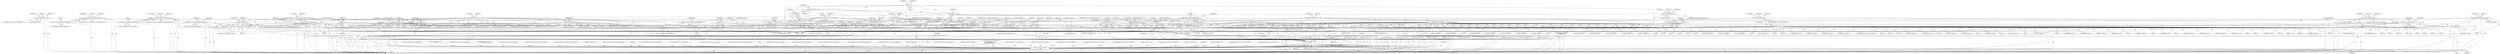 digraph "0_tcpdump_d10a0f980fe8f9407ab1ffbd612641433ebe175e@array" {
"1001073" [label="(Call,ND_TCHECK2(tptr[0], tlen))"];
"1000850" [label="(Call,ND_TCHECK2(tptr[0], sizeof(struct in6_addr)))"];
"1000756" [label="(Call,ND_TCHECK2(tptr[0], sizeof(struct in_addr)))"];
"1000826" [label="(Call,tptr += (sizeof(struct in_addr)+BGP_VPN_RD_LEN))"];
"1000798" [label="(Call,ND_TCHECK2(tptr[0], sizeof(struct in_addr)+BGP_VPN_RD_LEN))"];
"1000812" [label="(Call,bgp_vpn_rd_print(ndo, tptr))"];
"1000704" [label="(Call,tptr++)"];
"1000689" [label="(Call,tptr +=3)"];
"1000692" [label="(Call,ND_TCHECK(tptr[0]))"];
"1000944" [label="(Call,ND_TCHECK2(tptr[0], sizeof(struct in_addr)))"];
"1000142" [label="(Call,tptr = pptr)"];
"1000128" [label="(MethodParameterIn,const u_char *pptr)"];
"1000962" [label="(Call,tptr += (sizeof(struct in_addr)))"];
"1000955" [label="(Call,ipaddr_string(ndo, tptr))"];
"1001004" [label="(Call,ND_TCHECK2(tptr[0], tlen))"];
"1000989" [label="(Call,tlen < BGP_VPN_RD_LEN+1)"];
"1000774" [label="(Call,tptr += sizeof(struct in_addr))"];
"1000767" [label="(Call,ipaddr_string(ndo, tptr))"];
"1000868" [label="(Call,tptr += sizeof(struct in6_addr))"];
"1000861" [label="(Call,ip6addr_string(ndo, tptr))"];
"1001065" [label="(Call,tptr += tlen)"];
"1001023" [label="(Call,tlen-BGP_VPN_RD_LEN)"];
"1001015" [label="(Call,bgp_vpn_rd_print(ndo, tptr))"];
"1000892" [label="(Call,ND_TCHECK2(tptr[0], sizeof(struct in6_addr)+BGP_VPN_RD_LEN))"];
"1000981" [label="(Call,tptr += tlen)"];
"1000977" [label="(Call,isonsap_string(ndo, tptr, tlen))"];
"1000967" [label="(Call,ND_TCHECK2(tptr[0], tlen))"];
"1000920" [label="(Call,tptr += (sizeof(struct in6_addr)+BGP_VPN_RD_LEN))"];
"1000906" [label="(Call,bgp_vpn_rd_print(ndo, tptr))"];
"1000718" [label="(Call,tlen > 0)"];
"1000864" [label="(Call,tlen -= sizeof(struct in6_addr))"];
"1000834" [label="(Call,tlen < (int)sizeof(struct in6_addr))"];
"1000939" [label="(Call,tlen = 0)"];
"1000845" [label="(Call,tlen = 0)"];
"1000793" [label="(Call,tlen = 0)"];
"1000701" [label="(Call,tlen = nhlen)"];
"1000696" [label="(Call,nhlen = tptr[0])"];
"1001068" [label="(Call,tlen = 0)"];
"1000751" [label="(Call,tlen = 0)"];
"1000887" [label="(Call,tlen = 0)"];
"1000984" [label="(Call,tlen = 0)"];
"1000820" [label="(Call,tlen -= (sizeof(struct in_addr)+BGP_VPN_RD_LEN))"];
"1000780" [label="(Call,tlen < (int)(sizeof(struct in_addr)+BGP_VPN_RD_LEN))"];
"1000782" [label="(Call,(int)(sizeof(struct in_addr)+BGP_VPN_RD_LEN))"];
"1000914" [label="(Call,tlen -= (sizeof(struct in6_addr)+BGP_VPN_RD_LEN))"];
"1000874" [label="(Call,tlen < (int)(sizeof(struct in6_addr)+BGP_VPN_RD_LEN))"];
"1000876" [label="(Call,(int)(sizeof(struct in6_addr)+BGP_VPN_RD_LEN))"];
"1000958" [label="(Call,tlen -= (sizeof(struct in_addr)))"];
"1000928" [label="(Call,tlen < (int)sizeof(struct in_addr))"];
"1000770" [label="(Call,tlen -= sizeof(struct in_addr))"];
"1000740" [label="(Call,tlen < (int)sizeof(struct in_addr))"];
"1000999" [label="(Call,tlen = 0)"];
"1000145" [label="(Call,tlen=len)"];
"1000129" [label="(MethodParameterIn,u_int len)"];
"1001092" [label="(Call,print_unknown_data(ndo, tptr, \"\n\t    \", tlen))"];
"1001097" [label="(Call,tptr += tlen)"];
"1002909" [label="(Call,print_unknown_data(ndo, pptr, \"\n\t    \", len))"];
"1001029" [label="(Call,tptr+BGP_VPN_RD_LEN)"];
"1002848" [label="(Call,EXTRACT_32BITS(tptr))"];
"1000845" [label="(Call,tlen = 0)"];
"1000391" [label="(Call,len == 6)"];
"1001020" [label="(Call,tptr+BGP_VPN_RD_LEN)"];
"1000864" [label="(Call,tlen -= sizeof(struct in6_addr))"];
"1000834" [label="(Call,tlen < (int)sizeof(struct in6_addr))"];
"1000794" [label="(Identifier,tlen)"];
"1002331" [label="(Call,tptr+6)"];
"1000180" [label="(Call,len % 2)"];
"1002570" [label="(Call,ND_TCHECK2(tptr[0], 3))"];
"1001073" [label="(Call,ND_TCHECK2(tptr[0], tlen))"];
"1001048" [label="(Call,EXTRACT_24BITS(tptr+BGP_VPN_RD_LEN))"];
"1000800" [label="(Identifier,tptr)"];
"1001615" [label="(Call,print_unknown_data(ndo, tptr, \"\n\t    \", tlen))"];
"1002247" [label="(Call,tptr+6)"];
"1002582" [label="(Call,tptr+1)"];
"1000921" [label="(Identifier,tptr)"];
"1000852" [label="(Identifier,tptr)"];
"1000894" [label="(Identifier,tptr)"];
"1001169" [label="(Call,pptr + len)"];
"1000791" [label="(Identifier,ndo)"];
"1002368" [label="(Call,EXTRACT_16BITS(tptr+2))"];
"1000953" [label="(Block,)"];
"1000986" [label="(Literal,0)"];
"1000749" [label="(Identifier,ndo)"];
"1000846" [label="(Identifier,tlen)"];
"1000615" [label="(Call,ND_TCHECK2(tptr[0], 3))"];
"1001094" [label="(Identifier,tptr)"];
"1000206" [label="(Call,tptr < pptr + len)"];
"1000776" [label="(Call,sizeof(struct in_addr))"];
"1000751" [label="(Call,tlen = 0)"];
"1000968" [label="(Call,tptr[0])"];
"1000461" [label="(Call,EXTRACT_32BITS(tptr))"];
"1000587" [label="(Call,ND_TCHECK2(tptr[0], 4))"];
"1000962" [label="(Call,tptr += (sizeof(struct in_addr)))"];
"1000816" [label="(Identifier,ndo)"];
"1002369" [label="(Call,tptr+2)"];
"1002405" [label="(Call,tlen = len)"];
"1001069" [label="(Identifier,tlen)"];
"1000428" [label="(Call,ipaddr_string(ndo, tptr + 4))"];
"1001001" [label="(Literal,0)"];
"1000147" [label="(Identifier,len)"];
"1002874" [label="(Call,ND_TCHECK2(*pptr,len))"];
"1000200" [label="(Call,bgp_attr_get_as_size(ndo, atype, pptr, len))"];
"1002256" [label="(Call,EXTRACT_32BITS(tptr+2))"];
"1001011" [label="(Identifier,ndo)"];
"1002219" [label="(Call,ipaddr_string(ndo, tptr+2))"];
"1002897" [label="(Call,ndo->ndo_vflag > 1 && len)"];
"1000940" [label="(Identifier,tlen)"];
"1000682" [label="(Call,print_unknown_data(ndo, tptr, \"\n\t    \", tlen))"];
"1000972" [label="(Call,ND_PRINT((ndo, \"%s\", isonsap_string(ndo, tptr, tlen))))"];
"1001068" [label="(Call,tlen = 0)"];
"1002869" [label="(Call,len -= 12)"];
"1002195" [label="(Call,tptr+2)"];
"1000373" [label="(Call,len != 6)"];
"1000765" [label="(Block,)"];
"1000808" [label="(Identifier,ndo)"];
"1002151" [label="(Call,ND_TCHECK2(tptr[0], 2))"];
"1000767" [label="(Call,ipaddr_string(ndo, tptr))"];
"1000778" [label="(ControlStructure,break;)"];
"1000835" [label="(Identifier,tlen)"];
"1000888" [label="(Identifier,tlen)"];
"1002705" [label="(Call,len -= 2)"];
"1002911" [label="(Identifier,pptr)"];
"1000929" [label="(Identifier,tlen)"];
"1000847" [label="(Literal,0)"];
"1000916" [label="(Call,sizeof(struct in6_addr)+BGP_VPN_RD_LEN)"];
"1000408" [label="(Call,ipaddr_string(ndo, tptr + 2))"];
"1000779" [label="(ControlStructure,if (tlen < (int)(sizeof(struct in_addr)+BGP_VPN_RD_LEN)))"];
"1002221" [label="(Call,tptr+2)"];
"1000704" [label="(Call,tptr++)"];
"1001222" [label="(Call,decode_labeled_prefix4(ndo, tptr, len, buf, sizeof(buf)))"];
"1000922" [label="(Call,sizeof(struct in6_addr)+BGP_VPN_RD_LEN)"];
"1002505" [label="(Call,ND_TCHECK2(tptr[0], 8))"];
"1000955" [label="(Call,ipaddr_string(ndo, tptr))"];
"1000905" [label="(Block,)"];
"1000907" [label="(Identifier,ndo)"];
"1000885" [label="(Identifier,ndo)"];
"1002643" [label="(Call,tlen -= length)"];
"1002905" [label="(Call,ND_TCHECK2(*pptr,len))"];
"1000338" [label="(Call,len != 4)"];
"1000146" [label="(Identifier,tlen)"];
"1001098" [label="(Identifier,tptr)"];
"1002909" [label="(Call,print_unknown_data(ndo, pptr, \"\n\t    \", len))"];
"1001074" [label="(Call,tptr[0])"];
"1002890" [label="(Call,print_unknown_data(ndo, pptr, \"\n\t    \", len))"];
"1000826" [label="(Call,tptr += (sizeof(struct in_addr)+BGP_VPN_RD_LEN))"];
"1001028" [label="(Call,EXTRACT_32BITS(tptr+BGP_VPN_RD_LEN))"];
"1001096" [label="(Identifier,tlen)"];
"1001019" [label="(Identifier,ndo)"];
"1000978" [label="(Identifier,ndo)"];
"1001358" [label="(Call,decode_mdt_vpn_nlri(ndo, tptr, buf, sizeof(buf)))"];
"1000849" [label="(Block,)"];
"1002552" [label="(Call,print_unknown_data(ndo, tptr, \"\n\t      \", tlen))"];
"1000347" [label="(Call,ND_TCHECK2(tptr[0], 4))"];
"1000843" [label="(Identifier,ndo)"];
"1000999" [label="(Call,tlen = 0)"];
"1002119" [label="(Call,tptr = pptr + len)"];
"1000891" [label="(Block,)"];
"1000812" [label="(Call,bgp_vpn_rd_print(ndo, tptr))"];
"1000889" [label="(Literal,0)"];
"1000445" [label="(Call,ND_TCHECK2(tptr[0], 8))"];
"1002458" [label="(Call,ipaddr_string(ndo, tptr))"];
"1001182" [label="(Call,decode_prefix4(ndo, tptr, len, buf, sizeof(buf)))"];
"1002109" [label="(Call,print_unknown_data(ndo, tptr-3, \"\n\t    \", tlen))"];
"1001502" [label="(Call,decode_labeled_vpn_l2(ndo, tptr, buf, sizeof(buf)))"];
"1002358" [label="(Call,tptr+4)"];
"1002237" [label="(Call,as_printf(ndo, astostr, sizeof(astostr),\n\t\t\t    EXTRACT_32BITS(tptr+2)))"];
"1000753" [label="(Literal,0)"];
"1000822" [label="(Call,sizeof(struct in_addr)+BGP_VPN_RD_LEN)"];
"1001095" [label="(Literal,\"\n\t    \")"];
"1001101" [label="(Identifier,tlen)"];
"1002436" [label="(Call,tptr +=5)"];
"1000946" [label="(Identifier,tptr)"];
"1000362" [label="(Call,len != 0)"];
"1000896" [label="(Call,sizeof(struct in6_addr)+BGP_VPN_RD_LEN)"];
"1000573" [label="(Call,len % 4)"];
"1000694" [label="(Identifier,tptr)"];
"1000957" [label="(Identifier,tptr)"];
"1000739" [label="(ControlStructure,if (tlen < (int)sizeof(struct in_addr)))"];
"1000977" [label="(Call,isonsap_string(ndo, tptr, tlen))"];
"1001534" [label="(Call,decode_clnp_prefix(ndo, tptr, buf, sizeof(buf)))"];
"1002447" [label="(Call,ND_TCHECK2(tptr[0], 8))"];
"1000128" [label="(MethodParameterIn,const u_char *pptr)"];
"1000741" [label="(Identifier,tlen)"];
"1002904" [label="(Block,)"];
"1000815" [label="(Call,ipaddr_string(ndo, tptr+BGP_VPN_RD_LEN))"];
"1001097" [label="(Call,tptr += tlen)"];
"1000752" [label="(Identifier,tlen)"];
"1002536" [label="(Call,ipaddr_string(ndo, tptr))"];
"1002136" [label="(Call,len % 8)"];
"1001107" [label="(Identifier,ndo)"];
"1000948" [label="(Call,sizeof(struct in_addr))"];
"1000771" [label="(Identifier,tlen)"];
"1002243" [label="(Call,tptr+2)"];
"1000702" [label="(Identifier,tlen)"];
"1000436" [label="(Call,len != 8)"];
"1000906" [label="(Call,bgp_vpn_rd_print(ndo, tptr))"];
"1000153" [label="(Call,len != 1)"];
"1001038" [label="(Call,ipaddr_string(ndo, tptr+BGP_VPN_RD_LEN+4))"];
"1002820" [label="(Call,len % 12)"];
"1001470" [label="(Call,decode_labeled_vpn_prefix6(ndo, tptr, buf, sizeof(buf)))"];
"1002640" [label="(Call,tptr += length)"];
"1001065" [label="(Call,tptr += tlen)"];
"1000757" [label="(Call,tptr[0])"];
"1000583" [label="(Call,tlen>0)"];
"1002146" [label="(Call,tlen>0)"];
"1000144" [label="(Identifier,pptr)"];
"1002357" [label="(Call,EXTRACT_16BITS(tptr+4))"];
"1001062" [label="(Call,BGP_VPN_RD_LEN+3)"];
"1001994" [label="(Call,decode_labeled_vpn_clnp_prefix(ndo, tptr, buf, sizeof(buf)))"];
"1000760" [label="(Call,sizeof(struct in_addr))"];
"1001040" [label="(Call,tptr+BGP_VPN_RD_LEN+4)"];
"1000746" [label="(Block,)"];
"1002286" [label="(Call,tptr+2)"];
"1000493" [label="(Call,EXTRACT_32BITS(tptr))"];
"1001693" [label="(Call,pptr + len)"];
"1001018" [label="(Call,isonsap_string(ndo, tptr+BGP_VPN_RD_LEN,tlen-BGP_VPN_RD_LEN))"];
"1000964" [label="(Call,sizeof(struct in_addr))"];
"1001017" [label="(Identifier,tptr)"];
"1001008" [label="(Identifier,tlen)"];
"1000357" [label="(Call,EXTRACT_32BITS(tptr))"];
"1000719" [label="(Identifier,tlen)"];
"1000143" [label="(Identifier,tptr)"];
"1002225" [label="(Call,tptr+6)"];
"1000385" [label="(Call,ND_TCHECK2(tptr[0], len))"];
"1000967" [label="(Call,ND_TCHECK2(tptr[0], tlen))"];
"1000142" [label="(Call,tptr = pptr)"];
"1000856" [label="(Call,ND_PRINT((ndo, \"%s\", ip6addr_string(ndo, tptr))))"];
"1000463" [label="(Call,ipaddr_string(ndo, tptr + 4))"];
"1002648" [label="(Call,ND_TCHECK2(tptr[0], 4))"];
"1002158" [label="(Call,EXTRACT_16BITS(tptr))"];
"1000486" [label="(Call,ND_TCHECK2(tptr[0], 4))"];
"1000950" [label="(Call,ND_PRINT((ndo, \"%s\", ipaddr_string(ndo, tptr))))"];
"1000814" [label="(Identifier,tptr)"];
"1001025" [label="(Identifier,BGP_VPN_RD_LEN)"];
"1001066" [label="(Identifier,tptr)"];
"1001858" [label="(Call,decode_labeled_prefix6(ndo, tptr, len, buf, sizeof(buf)))"];
"1001086" [label="(ControlStructure,if (ndo->ndo_vflag <= 1))"];
"1002910" [label="(Identifier,ndo)"];
"1000966" [label="(ControlStructure,break;)"];
"1001898" [label="(Call,decode_labeled_vpn_prefix6(ndo, tptr, buf, sizeof(buf)))"];
"1001390" [label="(Call,decode_prefix6(ndo, tptr, len, buf, sizeof(buf)))"];
"1000129" [label="(MethodParameterIn,u_int len)"];
"1000190" [label="(Call,!len)"];
"1001092" [label="(Call,print_unknown_data(ndo, tptr, \"\n\t    \", tlen))"];
"1000548" [label="(Call,len != 4)"];
"1000406" [label="(Call,EXTRACT_16BITS(tptr))"];
"1000979" [label="(Identifier,tptr)"];
"1000866" [label="(Call,sizeof(struct in6_addr))"];
"1000689" [label="(Call,tptr +=3)"];
"1000720" [label="(Literal,0)"];
"1002668" [label="(Call,EXTRACT_32BITS(tptr))"];
"1002058" [label="(Call,decode_multicast_vpn(ndo, tptr, buf, sizeof(buf)))"];
"1002834" [label="(Call,len > 0)"];
"1002635" [label="(Call,print_unknown_data(ndo, tptr,\"\n\t      \", length))"];
"1000820" [label="(Call,tlen -= (sizeof(struct in_addr)+BGP_VPN_RD_LEN))"];
"1002300" [label="(Call,tptr+2)"];
"1000471" [label="(Call,len % 4)"];
"1000742" [label="(Call,(int)sizeof(struct in_addr))"];
"1000539" [label="(Call,tlen -=4)"];
"1000827" [label="(Identifier,tptr)"];
"1000145" [label="(Call,tlen=len)"];
"1000170" [label="(Call,tok2str(bgp_origin_values,\n\t\t\t\t\t\t\"Unknown Origin Typecode\",\n\t\t\t\t\t\ttptr[0]))"];
"1002408" [label="(Call,ND_TCHECK2(tptr[0], 5))"];
"1000557" [label="(Call,ND_TCHECK2(tptr[0], 4))"];
"1002468" [label="(Call,ND_TCHECK2(tptr[0], 8))"];
"1001042" [label="(Call,BGP_VPN_RD_LEN+4)"];
"1002384" [label="(Call,tlen -=8)"];
"1000784" [label="(Call,sizeof(struct in_addr)+BGP_VPN_RD_LEN)"];
"1002242" [label="(Call,EXTRACT_32BITS(tptr+2))"];
"1000738" [label="(Block,)"];
"1000707" [label="(Identifier,tlen)"];
"1002194" [label="(Call,EXTRACT_16BITS(tptr+2))"];
"1002663" [label="(Call,as_printf(ndo, astostr, sizeof(astostr), EXTRACT_32BITS(tptr)))"];
"1002091" [label="(Call,tptr-3)"];
"1000782" [label="(Call,(int)(sizeof(struct in_addr)+BGP_VPN_RD_LEN))"];
"1000981" [label="(Call,tptr += tlen)"];
"1000567" [label="(Call,ipaddr_string(ndo, tptr))"];
"1001014" [label="(Block,)"];
"1000870" [label="(Call,sizeof(struct in6_addr))"];
"1000740" [label="(Call,tlen < (int)sizeof(struct in_addr))"];
"1002325" [label="(Call,tptr+6)"];
"1000960" [label="(Call,sizeof(struct in_addr))"];
"1000939" [label="(Call,tlen = 0)"];
"1002915" [label="(Literal,1)"];
"1002817" [label="(Call,len == 0)"];
"1000798" [label="(Call,ND_TCHECK2(tptr[0], sizeof(struct in_addr)+BGP_VPN_RD_LEN))"];
"1002089" [label="(Call,ND_TCHECK2(*(tptr-3),tlen))"];
"1000873" [label="(ControlStructure,if (tlen < (int)(sizeof(struct in6_addr)+BGP_VPN_RD_LEN)))"];
"1001111" [label="(Call,tptr += tlen)"];
"1000764" [label="(Identifier,ndo)"];
"1000908" [label="(Identifier,tptr)"];
"1000376" [label="(Call,len != 8)"];
"1000994" [label="(Block,)"];
"1000952" [label="(Identifier,ndo)"];
"1000691" [label="(Literal,3)"];
"1001023" [label="(Call,tlen-BGP_VPN_RD_LEN)"];
"1000928" [label="(Call,tlen < (int)sizeof(struct in_addr))"];
"1001623" [label="(Call,tptr = pptr + len)"];
"1000945" [label="(Call,tptr[0])"];
"1000813" [label="(Identifier,ndo)"];
"1001625" [label="(Call,pptr + len)"];
"1000959" [label="(Identifier,tlen)"];
"1001706" [label="(Call,decode_prefix4(ndo, tptr, len, buf, sizeof(buf)))"];
"1002026" [label="(Call,decode_mdt_vpn_nlri(ndo, tptr, buf, sizeof(buf)))"];
"1001093" [label="(Identifier,ndo)"];
"1001691" [label="(Call,tptr < pptr + len)"];
"1000703" [label="(Identifier,nhlen)"];
"1000542" [label="(Call,tptr +=4)"];
"1001597" [label="(Call,ND_TCHECK2(*tptr,tlen))"];
"1001746" [label="(Call,decode_labeled_prefix4(ndo, tptr, len, buf, sizeof(buf)))"];
"1002203" [label="(Call,ipaddr_string(ndo, tptr+4))"];
"1002354" [label="(Call,tptr+3)"];
"1000780" [label="(Call,tlen < (int)(sizeof(struct in_addr)+BGP_VPN_RD_LEN))"];
"1002315" [label="(Call,tptr+7)"];
"1000915" [label="(Identifier,tlen)"];
"1001566" [label="(Call,decode_labeled_vpn_clnp_prefix(ndo, tptr, buf, sizeof(buf)))"];
"1002349" [label="(Call,tptr+2)"];
"1000874" [label="(Call,tlen < (int)(sizeof(struct in6_addr)+BGP_VPN_RD_LEN))"];
"1000788" [label="(Block,)"];
"1001430" [label="(Call,decode_labeled_prefix6(ndo, tptr, len, buf, sizeof(buf)))"];
"1001680" [label="(Call,len == BGP_MP_NLRI_MINSIZE)"];
"1000697" [label="(Identifier,nhlen)"];
"1000772" [label="(Call,sizeof(struct in_addr))"];
"1002581" [label="(Call,EXTRACT_16BITS(tptr+1))"];
"1002461" [label="(Call,ipaddr_string(ndo, tptr+4))"];
"1002516" [label="(Call,ipaddr_string(ndo, tptr))"];
"1002246" [label="(Call,EXTRACT_16BITS(tptr+6))"];
"1000126" [label="(MethodParameterIn,netdissect_options *ndo)"];
"1001005" [label="(Call,tptr[0])"];
"1000859" [label="(Block,)"];
"1002298" [label="(Call,ipaddr_string(ndo, tptr+2))"];
"1001024" [label="(Identifier,tlen)"];
"1002912" [label="(Literal,\"\n\t    \")"];
"1000690" [label="(Identifier,tptr)"];
"1002810" [label="(Call,len -= alen)"];
"1001071" [label="(ControlStructure,break;)"];
"1000692" [label="(Call,ND_TCHECK(tptr[0]))"];
"1000426" [label="(Call,EXTRACT_32BITS(tptr))"];
"1001015" [label="(Call,bgp_vpn_rd_print(ndo, tptr))"];
"1001326" [label="(Call,decode_multicast_vpn(ndo, tptr, buf, sizeof(buf)))"];
"1002200" [label="(Call,tptr+4)"];
"1000701" [label="(Call,tlen = nhlen)"];
"1002562" [label="(Call,tlen = len)"];
"1002479" [label="(Call,ipaddr_string(ndo, tptr))"];
"1000991" [label="(Call,BGP_VPN_RD_LEN+1)"];
"1002688" [label="(Call,len < 2)"];
"1001060" [label="(Call,tptr+BGP_VPN_RD_LEN+3)"];
"1002913" [label="(Identifier,len)"];
"1001003" [label="(Block,)"];
"1000832" [label="(ControlStructure,break;)"];
"1000717" [label="(ControlStructure,while (tlen > 0))"];
"1002800" [label="(Call,bgp_attr_print(ndo, atype, tptr, alen))"];
"1000762" [label="(Call,ND_PRINT((ndo, \"%s\",ipaddr_string(ndo, tptr))))"];
"1000963" [label="(Identifier,tptr)"];
"1000930" [label="(Call,(int)sizeof(struct in_addr))"];
"1000987" [label="(ControlStructure,break;)"];
"1002432" [label="(Call,tptr+2)"];
"1001167" [label="(Call,tptr < pptr + len)"];
"1002585" [label="(Call,tptr += 3)"];
"1002861" [label="(Call,len > 12)"];
"1000693" [label="(Call,tptr[0])"];
"1002224" [label="(Call,EXTRACT_16BITS(tptr+6))"];
"1000985" [label="(Identifier,tlen)"];
"1000258" [label="(Call,as_printf(ndo, astostr, sizeof(astostr),\n\t\t\t\tas_size == 2 ?\n\t\t\t\tEXTRACT_16BITS(&tptr[2 + i]) :\n\t\t\t\tEXTRACT_32BITS(&tptr[2 + i])))"];
"1000865" [label="(Identifier,tlen)"];
"1000817" [label="(Call,tptr+BGP_VPN_RD_LEN)"];
"1000598" [label="(Call,ipaddr_string(ndo, tptr))"];
"1001058" [label="(Call,ip6addr_string(ndo, tptr+BGP_VPN_RD_LEN+3))"];
"1000811" [label="(Block,)"];
"1001818" [label="(Call,decode_prefix6(ndo, tptr, len, buf, sizeof(buf)))"];
"1000875" [label="(Identifier,tlen)"];
"1000795" [label="(Literal,0)"];
"1000331" [label="(Call,ipaddr_string(ndo, tptr))"];
"1000758" [label="(Identifier,tptr)"];
"1002121" [label="(Call,pptr + len)"];
"1000984" [label="(Call,tlen = 0)"];
"1002284" [label="(Call,ipaddr_string(ndo, tptr+2))"];
"1000868" [label="(Call,tptr += sizeof(struct in6_addr))"];
"1001962" [label="(Call,decode_clnp_prefix(ndo, tptr, buf, sizeof(buf)))"];
"1000797" [label="(Block,)"];
"1000909" [label="(Call,ip6addr_string(ndo, tptr+BGP_VPN_RD_LEN))"];
"1002654" [label="(Call,len < 4)"];
"1000533" [label="(Call,tlen>4)"];
"1000622" [label="(Call,EXTRACT_16BITS(tptr))"];
"1001930" [label="(Call,decode_labeled_vpn_l2(ndo, tptr, buf, sizeof(buf)))"];
"1001786" [label="(Call,decode_labeled_vpn_prefix4(ndo, tptr, buf, sizeof(buf)))"];
"1000836" [label="(Call,(int)sizeof(struct in6_addr))"];
"1000943" [label="(Block,)"];
"1000956" [label="(Identifier,ndo)"];
"1002525" [label="(Call,ND_TCHECK2(tptr[0], 8))"];
"1000958" [label="(Call,tlen -= (sizeof(struct in_addr)))"];
"1001262" [label="(Call,decode_labeled_vpn_prefix4(ndo, tptr, buf, sizeof(buf)))"];
"1000988" [label="(ControlStructure,if (tlen < BGP_VPN_RD_LEN+1))"];
"1000833" [label="(ControlStructure,if (tlen < (int)sizeof(struct in6_addr)))"];
"1000926" [label="(ControlStructure,break;)"];
"1002431" [label="(Call,EXTRACT_24BITS(tptr+2))"];
"1001640" [label="(Call,ND_TCHECK2(tptr[0], BGP_MP_NLRI_MINSIZE))"];
"1000793" [label="(Call,tlen = 0)"];
"1000927" [label="(ControlStructure,if (tlen < (int)sizeof(struct in_addr)))"];
"1000882" [label="(Block,)"];
"1000887" [label="(Call,tlen = 0)"];
"1000705" [label="(Identifier,tptr)"];
"1000893" [label="(Call,tptr[0])"];
"1000911" [label="(Call,tptr+BGP_VPN_RD_LEN)"];
"1002205" [label="(Call,tptr+4)"];
"1002387" [label="(Call,tptr +=8)"];
"1000902" [label="(Identifier,ndo)"];
"1001077" [label="(Identifier,tlen)"];
"1000934" [label="(Block,)"];
"1001080" [label="(Identifier,ndo)"];
"1000770" [label="(Call,tlen -= sizeof(struct in_addr))"];
"1001067" [label="(Identifier,tlen)"];
"1000769" [label="(Identifier,tptr)"];
"1000980" [label="(Identifier,tlen)"];
"1000914" [label="(Call,tlen -= (sizeof(struct in6_addr)+BGP_VPN_RD_LEN))"];
"1000983" [label="(Identifier,tlen)"];
"1000774" [label="(Call,tptr += sizeof(struct in_addr))"];
"1002482" [label="(Call,ipaddr_string(ndo, tptr+4))"];
"1000150" [label="(Block,)"];
"1002257" [label="(Call,tptr+2)"];
"1000878" [label="(Call,sizeof(struct in6_addr)+BGP_VPN_RD_LEN)"];
"1001000" [label="(Identifier,tlen)"];
"1002199" [label="(Call,EXTRACT_32BITS(tptr+4))"];
"1001294" [label="(Call,decode_rt_routing_info(ndo, tptr, buf, sizeof(buf)))"];
"1000481" [label="(Call,tlen>0)"];
"1000990" [label="(Identifier,tlen)"];
"1000863" [label="(Identifier,tptr)"];
"1000869" [label="(Identifier,tptr)"];
"1000799" [label="(Call,tptr[0])"];
"1000130" [label="(Block,)"];
"1000312" [label="(Call,len != 4)"];
"1000663" [label="(Call,ND_TCHECK2(tptr[0], tlen))"];
"1000854" [label="(Call,sizeof(struct in6_addr))"];
"1002489" [label="(Call,ND_TCHECK2(tptr[0], 4))"];
"1000696" [label="(Call,nhlen = tptr[0])"];
"1001004" [label="(Call,ND_TCHECK2(tptr[0], tlen))"];
"1000982" [label="(Identifier,tptr)"];
"1000974" [label="(Identifier,ndo)"];
"1000840" [label="(Block,)"];
"1000208" [label="(Call,pptr + len)"];
"1001049" [label="(Call,tptr+BGP_VPN_RD_LEN)"];
"1000876" [label="(Call,(int)(sizeof(struct in6_addr)+BGP_VPN_RD_LEN))"];
"1000997" [label="(Identifier,ndo)"];
"1000944" [label="(Call,ND_TCHECK2(tptr[0], sizeof(struct in_addr)))"];
"1000718" [label="(Call,tlen > 0)"];
"1000725" [label="(Identifier,nnh)"];
"1000872" [label="(ControlStructure,break;)"];
"1000862" [label="(Identifier,ndo)"];
"1002731" [label="(Call,len -= alenlen)"];
"1002398" [label="(Call,tptr+1)"];
"1000768" [label="(Identifier,ndo)"];
"1001099" [label="(Identifier,tlen)"];
"1000937" [label="(Identifier,ndo)"];
"1002499" [label="(Call,ipaddr_string(ndo, tptr))"];
"1001647" [label="(Call,EXTRACT_16BITS(tptr))"];
"1002673" [label="(Call,len -=4)"];
"1000781" [label="(Identifier,tlen)"];
"1000828" [label="(Call,sizeof(struct in_addr)+BGP_VPN_RD_LEN)"];
"1002919" [label="(MethodReturn,RET)"];
"1000850" [label="(Call,ND_TCHECK2(tptr[0], sizeof(struct in6_addr)))"];
"1001114" [label="(Call,ND_TCHECK(tptr[0]))"];
"1000858" [label="(Identifier,ndo)"];
"1000989" [label="(Call,tlen < BGP_VPN_RD_LEN+1)"];
"1000775" [label="(Identifier,tptr)"];
"1001016" [label="(Identifier,ndo)"];
"1000756" [label="(Call,ND_TCHECK2(tptr[0], sizeof(struct in_addr)))"];
"1002378" [label="(Call,print_unknown_data(ndo, tptr, \"\n\t      \", 8))"];
"1000975" [label="(Block,)"];
"1001006" [label="(Identifier,tptr)"];
"1002719" [label="(Call,len < alenlen)"];
"1000821" [label="(Identifier,tlen)"];
"1000802" [label="(Call,sizeof(struct in_addr)+BGP_VPN_RD_LEN)"];
"1000910" [label="(Identifier,ndo)"];
"1001070" [label="(Literal,0)"];
"1000149" [label="(Identifier,atype)"];
"1000698" [label="(Call,tptr[0])"];
"1000941" [label="(Literal,0)"];
"1000321" [label="(Call,ND_TCHECK2(tptr[0], 4))"];
"1000861" [label="(Call,ip6addr_string(ndo, tptr))"];
"1000920" [label="(Call,tptr += (sizeof(struct in6_addr)+BGP_VPN_RD_LEN))"];
"1000971" [label="(Identifier,tlen)"];
"1000892" [label="(Call,ND_TCHECK2(tptr[0], sizeof(struct in6_addr)+BGP_VPN_RD_LEN))"];
"1000755" [label="(Block,)"];
"1002308" [label="(Call,tptr+6)"];
"1000851" [label="(Call,tptr[0])"];
"1001073" -> "1000738"  [label="AST: "];
"1001073" -> "1001077"  [label="CFG: "];
"1001074" -> "1001073"  [label="AST: "];
"1001077" -> "1001073"  [label="AST: "];
"1001080" -> "1001073"  [label="CFG: "];
"1001073" -> "1002919"  [label="DDG: "];
"1001073" -> "1002919"  [label="DDG: "];
"1000850" -> "1001073"  [label="DDG: "];
"1000756" -> "1001073"  [label="DDG: "];
"1000826" -> "1001073"  [label="DDG: "];
"1000798" -> "1001073"  [label="DDG: "];
"1000704" -> "1001073"  [label="DDG: "];
"1000944" -> "1001073"  [label="DDG: "];
"1000142" -> "1001073"  [label="DDG: "];
"1000962" -> "1001073"  [label="DDG: "];
"1001004" -> "1001073"  [label="DDG: "];
"1000774" -> "1001073"  [label="DDG: "];
"1000868" -> "1001073"  [label="DDG: "];
"1001065" -> "1001073"  [label="DDG: "];
"1000892" -> "1001073"  [label="DDG: "];
"1000981" -> "1001073"  [label="DDG: "];
"1000920" -> "1001073"  [label="DDG: "];
"1000967" -> "1001073"  [label="DDG: "];
"1000692" -> "1001073"  [label="DDG: "];
"1000689" -> "1001073"  [label="DDG: "];
"1000718" -> "1001073"  [label="DDG: "];
"1000145" -> "1001073"  [label="DDG: "];
"1001073" -> "1001092"  [label="DDG: "];
"1001073" -> "1001092"  [label="DDG: "];
"1001073" -> "1001097"  [label="DDG: "];
"1001073" -> "1001097"  [label="DDG: "];
"1000850" -> "1000849"  [label="AST: "];
"1000850" -> "1000854"  [label="CFG: "];
"1000851" -> "1000850"  [label="AST: "];
"1000854" -> "1000850"  [label="AST: "];
"1000858" -> "1000850"  [label="CFG: "];
"1000850" -> "1002919"  [label="DDG: "];
"1000850" -> "1002919"  [label="DDG: "];
"1000850" -> "1000861"  [label="DDG: "];
"1000850" -> "1000868"  [label="DDG: "];
"1000850" -> "1001111"  [label="DDG: "];
"1000850" -> "1001114"  [label="DDG: "];
"1000756" -> "1000755"  [label="AST: "];
"1000756" -> "1000760"  [label="CFG: "];
"1000757" -> "1000756"  [label="AST: "];
"1000760" -> "1000756"  [label="AST: "];
"1000764" -> "1000756"  [label="CFG: "];
"1000756" -> "1002919"  [label="DDG: "];
"1000756" -> "1002919"  [label="DDG: "];
"1000756" -> "1000767"  [label="DDG: "];
"1000756" -> "1000774"  [label="DDG: "];
"1000756" -> "1001111"  [label="DDG: "];
"1000756" -> "1001114"  [label="DDG: "];
"1000826" -> "1000797"  [label="AST: "];
"1000826" -> "1000828"  [label="CFG: "];
"1000827" -> "1000826"  [label="AST: "];
"1000828" -> "1000826"  [label="AST: "];
"1000832" -> "1000826"  [label="CFG: "];
"1000826" -> "1002919"  [label="DDG: "];
"1000826" -> "1002919"  [label="DDG: "];
"1000798" -> "1000826"  [label="DDG: "];
"1000812" -> "1000826"  [label="DDG: "];
"1000826" -> "1001092"  [label="DDG: "];
"1000826" -> "1001097"  [label="DDG: "];
"1000826" -> "1001111"  [label="DDG: "];
"1000798" -> "1000797"  [label="AST: "];
"1000798" -> "1000802"  [label="CFG: "];
"1000799" -> "1000798"  [label="AST: "];
"1000802" -> "1000798"  [label="AST: "];
"1000808" -> "1000798"  [label="CFG: "];
"1000798" -> "1002919"  [label="DDG: "];
"1000798" -> "1002919"  [label="DDG: "];
"1000798" -> "1000812"  [label="DDG: "];
"1000798" -> "1000815"  [label="DDG: "];
"1000798" -> "1000817"  [label="DDG: "];
"1000798" -> "1001111"  [label="DDG: "];
"1000798" -> "1001114"  [label="DDG: "];
"1000812" -> "1000811"  [label="AST: "];
"1000812" -> "1000814"  [label="CFG: "];
"1000813" -> "1000812"  [label="AST: "];
"1000814" -> "1000812"  [label="AST: "];
"1000816" -> "1000812"  [label="CFG: "];
"1000812" -> "1002919"  [label="DDG: "];
"1000812" -> "1000815"  [label="DDG: "];
"1000812" -> "1000815"  [label="DDG: "];
"1000812" -> "1000817"  [label="DDG: "];
"1000704" -> "1000150"  [label="AST: "];
"1000704" -> "1000705"  [label="CFG: "];
"1000705" -> "1000704"  [label="AST: "];
"1000707" -> "1000704"  [label="CFG: "];
"1000689" -> "1000704"  [label="DDG: "];
"1000692" -> "1000704"  [label="DDG: "];
"1000704" -> "1001092"  [label="DDG: "];
"1000704" -> "1001097"  [label="DDG: "];
"1000704" -> "1001111"  [label="DDG: "];
"1000689" -> "1000150"  [label="AST: "];
"1000689" -> "1000691"  [label="CFG: "];
"1000690" -> "1000689"  [label="AST: "];
"1000691" -> "1000689"  [label="AST: "];
"1000694" -> "1000689"  [label="CFG: "];
"1000689" -> "1000692"  [label="DDG: "];
"1000689" -> "1000696"  [label="DDG: "];
"1000689" -> "1001111"  [label="DDG: "];
"1000689" -> "1001114"  [label="DDG: "];
"1000692" -> "1000150"  [label="AST: "];
"1000692" -> "1000693"  [label="CFG: "];
"1000693" -> "1000692"  [label="AST: "];
"1000697" -> "1000692"  [label="CFG: "];
"1000692" -> "1002919"  [label="DDG: "];
"1000692" -> "1000696"  [label="DDG: "];
"1000692" -> "1001111"  [label="DDG: "];
"1000692" -> "1001114"  [label="DDG: "];
"1000944" -> "1000943"  [label="AST: "];
"1000944" -> "1000948"  [label="CFG: "];
"1000945" -> "1000944"  [label="AST: "];
"1000948" -> "1000944"  [label="AST: "];
"1000952" -> "1000944"  [label="CFG: "];
"1000944" -> "1002919"  [label="DDG: "];
"1000944" -> "1002919"  [label="DDG: "];
"1000944" -> "1000955"  [label="DDG: "];
"1000944" -> "1000962"  [label="DDG: "];
"1000944" -> "1001111"  [label="DDG: "];
"1000944" -> "1001114"  [label="DDG: "];
"1000142" -> "1000130"  [label="AST: "];
"1000142" -> "1000144"  [label="CFG: "];
"1000143" -> "1000142"  [label="AST: "];
"1000144" -> "1000142"  [label="AST: "];
"1000146" -> "1000142"  [label="CFG: "];
"1000142" -> "1002919"  [label="DDG: "];
"1000142" -> "1002919"  [label="DDG: "];
"1000128" -> "1000142"  [label="DDG: "];
"1000142" -> "1000170"  [label="DDG: "];
"1000142" -> "1000206"  [label="DDG: "];
"1000142" -> "1000321"  [label="DDG: "];
"1000142" -> "1000331"  [label="DDG: "];
"1000142" -> "1000347"  [label="DDG: "];
"1000142" -> "1000357"  [label="DDG: "];
"1000142" -> "1000385"  [label="DDG: "];
"1000142" -> "1000406"  [label="DDG: "];
"1000142" -> "1000426"  [label="DDG: "];
"1000142" -> "1000445"  [label="DDG: "];
"1000142" -> "1000461"  [label="DDG: "];
"1000142" -> "1000486"  [label="DDG: "];
"1000142" -> "1000493"  [label="DDG: "];
"1000142" -> "1000542"  [label="DDG: "];
"1000142" -> "1000557"  [label="DDG: "];
"1000142" -> "1000567"  [label="DDG: "];
"1000142" -> "1000587"  [label="DDG: "];
"1000142" -> "1000598"  [label="DDG: "];
"1000142" -> "1000615"  [label="DDG: "];
"1000142" -> "1000622"  [label="DDG: "];
"1000142" -> "1000663"  [label="DDG: "];
"1000142" -> "1000682"  [label="DDG: "];
"1000142" -> "1001092"  [label="DDG: "];
"1000142" -> "1001097"  [label="DDG: "];
"1000142" -> "1001615"  [label="DDG: "];
"1000142" -> "1001640"  [label="DDG: "];
"1000142" -> "1001647"  [label="DDG: "];
"1000142" -> "1002091"  [label="DDG: "];
"1000142" -> "1002151"  [label="DDG: "];
"1000142" -> "1002158"  [label="DDG: "];
"1000142" -> "1002194"  [label="DDG: "];
"1000142" -> "1002195"  [label="DDG: "];
"1000142" -> "1002199"  [label="DDG: "];
"1000142" -> "1002200"  [label="DDG: "];
"1000142" -> "1002203"  [label="DDG: "];
"1000142" -> "1002205"  [label="DDG: "];
"1000142" -> "1002219"  [label="DDG: "];
"1000142" -> "1002221"  [label="DDG: "];
"1000142" -> "1002224"  [label="DDG: "];
"1000142" -> "1002225"  [label="DDG: "];
"1000142" -> "1002242"  [label="DDG: "];
"1000142" -> "1002243"  [label="DDG: "];
"1000142" -> "1002246"  [label="DDG: "];
"1000142" -> "1002247"  [label="DDG: "];
"1000142" -> "1002256"  [label="DDG: "];
"1000142" -> "1002257"  [label="DDG: "];
"1000142" -> "1002284"  [label="DDG: "];
"1000142" -> "1002286"  [label="DDG: "];
"1000142" -> "1002298"  [label="DDG: "];
"1000142" -> "1002300"  [label="DDG: "];
"1000142" -> "1002308"  [label="DDG: "];
"1000142" -> "1002315"  [label="DDG: "];
"1000142" -> "1002325"  [label="DDG: "];
"1000142" -> "1002331"  [label="DDG: "];
"1000142" -> "1002349"  [label="DDG: "];
"1000142" -> "1002354"  [label="DDG: "];
"1000142" -> "1002357"  [label="DDG: "];
"1000142" -> "1002358"  [label="DDG: "];
"1000142" -> "1002368"  [label="DDG: "];
"1000142" -> "1002369"  [label="DDG: "];
"1000142" -> "1002378"  [label="DDG: "];
"1000142" -> "1002387"  [label="DDG: "];
"1000142" -> "1002398"  [label="DDG: "];
"1000142" -> "1002408"  [label="DDG: "];
"1000142" -> "1002431"  [label="DDG: "];
"1000142" -> "1002432"  [label="DDG: "];
"1000142" -> "1002436"  [label="DDG: "];
"1000142" -> "1002447"  [label="DDG: "];
"1000142" -> "1002458"  [label="DDG: "];
"1000142" -> "1002468"  [label="DDG: "];
"1000142" -> "1002479"  [label="DDG: "];
"1000142" -> "1002489"  [label="DDG: "];
"1000142" -> "1002499"  [label="DDG: "];
"1000142" -> "1002505"  [label="DDG: "];
"1000142" -> "1002516"  [label="DDG: "];
"1000142" -> "1002525"  [label="DDG: "];
"1000142" -> "1002536"  [label="DDG: "];
"1000142" -> "1002552"  [label="DDG: "];
"1000142" -> "1002570"  [label="DDG: "];
"1000142" -> "1002581"  [label="DDG: "];
"1000142" -> "1002582"  [label="DDG: "];
"1000142" -> "1002585"  [label="DDG: "];
"1000142" -> "1002635"  [label="DDG: "];
"1000142" -> "1002640"  [label="DDG: "];
"1000142" -> "1002648"  [label="DDG: "];
"1000142" -> "1002668"  [label="DDG: "];
"1000142" -> "1002848"  [label="DDG: "];
"1000128" -> "1000125"  [label="AST: "];
"1000128" -> "1002919"  [label="DDG: "];
"1000128" -> "1000200"  [label="DDG: "];
"1000128" -> "1000206"  [label="DDG: "];
"1000128" -> "1000208"  [label="DDG: "];
"1000128" -> "1001167"  [label="DDG: "];
"1000128" -> "1001169"  [label="DDG: "];
"1000128" -> "1001623"  [label="DDG: "];
"1000128" -> "1001625"  [label="DDG: "];
"1000128" -> "1001691"  [label="DDG: "];
"1000128" -> "1001693"  [label="DDG: "];
"1000128" -> "1002119"  [label="DDG: "];
"1000128" -> "1002121"  [label="DDG: "];
"1000128" -> "1002890"  [label="DDG: "];
"1000128" -> "1002909"  [label="DDG: "];
"1000962" -> "1000943"  [label="AST: "];
"1000962" -> "1000964"  [label="CFG: "];
"1000963" -> "1000962"  [label="AST: "];
"1000964" -> "1000962"  [label="AST: "];
"1000966" -> "1000962"  [label="CFG: "];
"1000962" -> "1002919"  [label="DDG: "];
"1000955" -> "1000962"  [label="DDG: "];
"1000962" -> "1001092"  [label="DDG: "];
"1000962" -> "1001097"  [label="DDG: "];
"1000962" -> "1001111"  [label="DDG: "];
"1000955" -> "1000953"  [label="AST: "];
"1000955" -> "1000957"  [label="CFG: "];
"1000956" -> "1000955"  [label="AST: "];
"1000957" -> "1000955"  [label="AST: "];
"1000950" -> "1000955"  [label="CFG: "];
"1000955" -> "1002919"  [label="DDG: "];
"1000955" -> "1002919"  [label="DDG: "];
"1000955" -> "1001092"  [label="DDG: "];
"1000955" -> "1001615"  [label="DDG: "];
"1000955" -> "1002909"  [label="DDG: "];
"1001004" -> "1001003"  [label="AST: "];
"1001004" -> "1001008"  [label="CFG: "];
"1001005" -> "1001004"  [label="AST: "];
"1001008" -> "1001004"  [label="AST: "];
"1001011" -> "1001004"  [label="CFG: "];
"1001004" -> "1002919"  [label="DDG: "];
"1001004" -> "1002919"  [label="DDG: "];
"1000989" -> "1001004"  [label="DDG: "];
"1001004" -> "1001015"  [label="DDG: "];
"1001004" -> "1001018"  [label="DDG: "];
"1001004" -> "1001020"  [label="DDG: "];
"1001004" -> "1001023"  [label="DDG: "];
"1001004" -> "1001028"  [label="DDG: "];
"1001004" -> "1001029"  [label="DDG: "];
"1001004" -> "1001038"  [label="DDG: "];
"1001004" -> "1001040"  [label="DDG: "];
"1001004" -> "1001048"  [label="DDG: "];
"1001004" -> "1001049"  [label="DDG: "];
"1001004" -> "1001058"  [label="DDG: "];
"1001004" -> "1001060"  [label="DDG: "];
"1001004" -> "1001065"  [label="DDG: "];
"1001004" -> "1001111"  [label="DDG: "];
"1001004" -> "1001114"  [label="DDG: "];
"1000989" -> "1000988"  [label="AST: "];
"1000989" -> "1000991"  [label="CFG: "];
"1000990" -> "1000989"  [label="AST: "];
"1000991" -> "1000989"  [label="AST: "];
"1000997" -> "1000989"  [label="CFG: "];
"1001006" -> "1000989"  [label="CFG: "];
"1000989" -> "1002919"  [label="DDG: "];
"1000989" -> "1002919"  [label="DDG: "];
"1000774" -> "1000755"  [label="AST: "];
"1000774" -> "1000776"  [label="CFG: "];
"1000775" -> "1000774"  [label="AST: "];
"1000776" -> "1000774"  [label="AST: "];
"1000778" -> "1000774"  [label="CFG: "];
"1000774" -> "1002919"  [label="DDG: "];
"1000767" -> "1000774"  [label="DDG: "];
"1000774" -> "1001092"  [label="DDG: "];
"1000774" -> "1001097"  [label="DDG: "];
"1000774" -> "1001111"  [label="DDG: "];
"1000767" -> "1000765"  [label="AST: "];
"1000767" -> "1000769"  [label="CFG: "];
"1000768" -> "1000767"  [label="AST: "];
"1000769" -> "1000767"  [label="AST: "];
"1000762" -> "1000767"  [label="CFG: "];
"1000767" -> "1002919"  [label="DDG: "];
"1000767" -> "1002919"  [label="DDG: "];
"1000767" -> "1001092"  [label="DDG: "];
"1000767" -> "1001615"  [label="DDG: "];
"1000767" -> "1002909"  [label="DDG: "];
"1000868" -> "1000849"  [label="AST: "];
"1000868" -> "1000870"  [label="CFG: "];
"1000869" -> "1000868"  [label="AST: "];
"1000870" -> "1000868"  [label="AST: "];
"1000872" -> "1000868"  [label="CFG: "];
"1000868" -> "1002919"  [label="DDG: "];
"1000861" -> "1000868"  [label="DDG: "];
"1000868" -> "1001092"  [label="DDG: "];
"1000868" -> "1001097"  [label="DDG: "];
"1000868" -> "1001111"  [label="DDG: "];
"1000861" -> "1000859"  [label="AST: "];
"1000861" -> "1000863"  [label="CFG: "];
"1000862" -> "1000861"  [label="AST: "];
"1000863" -> "1000861"  [label="AST: "];
"1000856" -> "1000861"  [label="CFG: "];
"1000861" -> "1002919"  [label="DDG: "];
"1000861" -> "1002919"  [label="DDG: "];
"1000861" -> "1001092"  [label="DDG: "];
"1000861" -> "1001615"  [label="DDG: "];
"1000861" -> "1002909"  [label="DDG: "];
"1001065" -> "1001003"  [label="AST: "];
"1001065" -> "1001067"  [label="CFG: "];
"1001066" -> "1001065"  [label="AST: "];
"1001067" -> "1001065"  [label="AST: "];
"1001069" -> "1001065"  [label="CFG: "];
"1001065" -> "1002919"  [label="DDG: "];
"1001023" -> "1001065"  [label="DDG: "];
"1001015" -> "1001065"  [label="DDG: "];
"1001065" -> "1001092"  [label="DDG: "];
"1001065" -> "1001097"  [label="DDG: "];
"1001065" -> "1001111"  [label="DDG: "];
"1001023" -> "1001018"  [label="AST: "];
"1001023" -> "1001025"  [label="CFG: "];
"1001024" -> "1001023"  [label="AST: "];
"1001025" -> "1001023"  [label="AST: "];
"1001018" -> "1001023"  [label="CFG: "];
"1001023" -> "1001018"  [label="DDG: "];
"1001023" -> "1001018"  [label="DDG: "];
"1001023" -> "1001028"  [label="DDG: "];
"1001023" -> "1001029"  [label="DDG: "];
"1001023" -> "1001038"  [label="DDG: "];
"1001023" -> "1001040"  [label="DDG: "];
"1001023" -> "1001042"  [label="DDG: "];
"1001023" -> "1001048"  [label="DDG: "];
"1001023" -> "1001049"  [label="DDG: "];
"1001023" -> "1001058"  [label="DDG: "];
"1001023" -> "1001060"  [label="DDG: "];
"1001023" -> "1001062"  [label="DDG: "];
"1001015" -> "1001014"  [label="AST: "];
"1001015" -> "1001017"  [label="CFG: "];
"1001016" -> "1001015"  [label="AST: "];
"1001017" -> "1001015"  [label="AST: "];
"1001019" -> "1001015"  [label="CFG: "];
"1001015" -> "1002919"  [label="DDG: "];
"1001015" -> "1001018"  [label="DDG: "];
"1001015" -> "1001018"  [label="DDG: "];
"1001015" -> "1001020"  [label="DDG: "];
"1001015" -> "1001028"  [label="DDG: "];
"1001015" -> "1001029"  [label="DDG: "];
"1001015" -> "1001038"  [label="DDG: "];
"1001015" -> "1001040"  [label="DDG: "];
"1001015" -> "1001048"  [label="DDG: "];
"1001015" -> "1001049"  [label="DDG: "];
"1001015" -> "1001058"  [label="DDG: "];
"1001015" -> "1001060"  [label="DDG: "];
"1000892" -> "1000891"  [label="AST: "];
"1000892" -> "1000896"  [label="CFG: "];
"1000893" -> "1000892"  [label="AST: "];
"1000896" -> "1000892"  [label="AST: "];
"1000902" -> "1000892"  [label="CFG: "];
"1000892" -> "1002919"  [label="DDG: "];
"1000892" -> "1002919"  [label="DDG: "];
"1000892" -> "1000906"  [label="DDG: "];
"1000892" -> "1000909"  [label="DDG: "];
"1000892" -> "1000911"  [label="DDG: "];
"1000892" -> "1000920"  [label="DDG: "];
"1000892" -> "1001111"  [label="DDG: "];
"1000892" -> "1001114"  [label="DDG: "];
"1000981" -> "1000738"  [label="AST: "];
"1000981" -> "1000983"  [label="CFG: "];
"1000982" -> "1000981"  [label="AST: "];
"1000983" -> "1000981"  [label="AST: "];
"1000985" -> "1000981"  [label="CFG: "];
"1000981" -> "1002919"  [label="DDG: "];
"1000977" -> "1000981"  [label="DDG: "];
"1000977" -> "1000981"  [label="DDG: "];
"1000967" -> "1000981"  [label="DDG: "];
"1000981" -> "1001092"  [label="DDG: "];
"1000981" -> "1001097"  [label="DDG: "];
"1000981" -> "1001111"  [label="DDG: "];
"1000977" -> "1000975"  [label="AST: "];
"1000977" -> "1000980"  [label="CFG: "];
"1000978" -> "1000977"  [label="AST: "];
"1000979" -> "1000977"  [label="AST: "];
"1000980" -> "1000977"  [label="AST: "];
"1000972" -> "1000977"  [label="CFG: "];
"1000977" -> "1002919"  [label="DDG: "];
"1000977" -> "1002919"  [label="DDG: "];
"1000967" -> "1000977"  [label="DDG: "];
"1000967" -> "1000977"  [label="DDG: "];
"1000977" -> "1001092"  [label="DDG: "];
"1000977" -> "1001615"  [label="DDG: "];
"1000977" -> "1002909"  [label="DDG: "];
"1000967" -> "1000738"  [label="AST: "];
"1000967" -> "1000971"  [label="CFG: "];
"1000968" -> "1000967"  [label="AST: "];
"1000971" -> "1000967"  [label="AST: "];
"1000974" -> "1000967"  [label="CFG: "];
"1000967" -> "1002919"  [label="DDG: "];
"1000967" -> "1002919"  [label="DDG: "];
"1000967" -> "1001111"  [label="DDG: "];
"1000967" -> "1001114"  [label="DDG: "];
"1000920" -> "1000891"  [label="AST: "];
"1000920" -> "1000922"  [label="CFG: "];
"1000921" -> "1000920"  [label="AST: "];
"1000922" -> "1000920"  [label="AST: "];
"1000926" -> "1000920"  [label="CFG: "];
"1000920" -> "1002919"  [label="DDG: "];
"1000920" -> "1002919"  [label="DDG: "];
"1000906" -> "1000920"  [label="DDG: "];
"1000920" -> "1001092"  [label="DDG: "];
"1000920" -> "1001097"  [label="DDG: "];
"1000920" -> "1001111"  [label="DDG: "];
"1000906" -> "1000905"  [label="AST: "];
"1000906" -> "1000908"  [label="CFG: "];
"1000907" -> "1000906"  [label="AST: "];
"1000908" -> "1000906"  [label="AST: "];
"1000910" -> "1000906"  [label="CFG: "];
"1000906" -> "1002919"  [label="DDG: "];
"1000906" -> "1000909"  [label="DDG: "];
"1000906" -> "1000909"  [label="DDG: "];
"1000906" -> "1000911"  [label="DDG: "];
"1000718" -> "1000717"  [label="AST: "];
"1000718" -> "1000720"  [label="CFG: "];
"1000719" -> "1000718"  [label="AST: "];
"1000720" -> "1000718"  [label="AST: "];
"1000725" -> "1000718"  [label="CFG: "];
"1001107" -> "1000718"  [label="CFG: "];
"1000718" -> "1002919"  [label="DDG: "];
"1000864" -> "1000718"  [label="DDG: "];
"1000939" -> "1000718"  [label="DDG: "];
"1000845" -> "1000718"  [label="DDG: "];
"1000793" -> "1000718"  [label="DDG: "];
"1000701" -> "1000718"  [label="DDG: "];
"1001068" -> "1000718"  [label="DDG: "];
"1000751" -> "1000718"  [label="DDG: "];
"1000887" -> "1000718"  [label="DDG: "];
"1000984" -> "1000718"  [label="DDG: "];
"1000820" -> "1000718"  [label="DDG: "];
"1000914" -> "1000718"  [label="DDG: "];
"1000958" -> "1000718"  [label="DDG: "];
"1000770" -> "1000718"  [label="DDG: "];
"1000999" -> "1000718"  [label="DDG: "];
"1000718" -> "1001111"  [label="DDG: "];
"1000718" -> "1001597"  [label="DDG: "];
"1000864" -> "1000849"  [label="AST: "];
"1000864" -> "1000866"  [label="CFG: "];
"1000865" -> "1000864"  [label="AST: "];
"1000866" -> "1000864"  [label="AST: "];
"1000869" -> "1000864"  [label="CFG: "];
"1000864" -> "1002919"  [label="DDG: "];
"1000834" -> "1000864"  [label="DDG: "];
"1000864" -> "1001111"  [label="DDG: "];
"1000864" -> "1001597"  [label="DDG: "];
"1000834" -> "1000833"  [label="AST: "];
"1000834" -> "1000836"  [label="CFG: "];
"1000835" -> "1000834"  [label="AST: "];
"1000836" -> "1000834"  [label="AST: "];
"1000843" -> "1000834"  [label="CFG: "];
"1000852" -> "1000834"  [label="CFG: "];
"1000834" -> "1002919"  [label="DDG: "];
"1000834" -> "1002919"  [label="DDG: "];
"1000939" -> "1000934"  [label="AST: "];
"1000939" -> "1000941"  [label="CFG: "];
"1000940" -> "1000939"  [label="AST: "];
"1000941" -> "1000939"  [label="AST: "];
"1000966" -> "1000939"  [label="CFG: "];
"1000939" -> "1002919"  [label="DDG: "];
"1000939" -> "1001111"  [label="DDG: "];
"1000939" -> "1001597"  [label="DDG: "];
"1000845" -> "1000840"  [label="AST: "];
"1000845" -> "1000847"  [label="CFG: "];
"1000846" -> "1000845"  [label="AST: "];
"1000847" -> "1000845"  [label="AST: "];
"1000872" -> "1000845"  [label="CFG: "];
"1000845" -> "1002919"  [label="DDG: "];
"1000845" -> "1001111"  [label="DDG: "];
"1000845" -> "1001597"  [label="DDG: "];
"1000793" -> "1000788"  [label="AST: "];
"1000793" -> "1000795"  [label="CFG: "];
"1000794" -> "1000793"  [label="AST: "];
"1000795" -> "1000793"  [label="AST: "];
"1000832" -> "1000793"  [label="CFG: "];
"1000793" -> "1002919"  [label="DDG: "];
"1000793" -> "1001111"  [label="DDG: "];
"1000793" -> "1001597"  [label="DDG: "];
"1000701" -> "1000150"  [label="AST: "];
"1000701" -> "1000703"  [label="CFG: "];
"1000702" -> "1000701"  [label="AST: "];
"1000703" -> "1000701"  [label="AST: "];
"1000705" -> "1000701"  [label="CFG: "];
"1000701" -> "1002919"  [label="DDG: "];
"1000696" -> "1000701"  [label="DDG: "];
"1000701" -> "1001111"  [label="DDG: "];
"1000701" -> "1001597"  [label="DDG: "];
"1000696" -> "1000150"  [label="AST: "];
"1000696" -> "1000698"  [label="CFG: "];
"1000697" -> "1000696"  [label="AST: "];
"1000698" -> "1000696"  [label="AST: "];
"1000702" -> "1000696"  [label="CFG: "];
"1001068" -> "1001003"  [label="AST: "];
"1001068" -> "1001070"  [label="CFG: "];
"1001069" -> "1001068"  [label="AST: "];
"1001070" -> "1001068"  [label="AST: "];
"1001071" -> "1001068"  [label="CFG: "];
"1001068" -> "1002919"  [label="DDG: "];
"1001068" -> "1001111"  [label="DDG: "];
"1001068" -> "1001597"  [label="DDG: "];
"1000751" -> "1000746"  [label="AST: "];
"1000751" -> "1000753"  [label="CFG: "];
"1000752" -> "1000751"  [label="AST: "];
"1000753" -> "1000751"  [label="AST: "];
"1000778" -> "1000751"  [label="CFG: "];
"1000751" -> "1002919"  [label="DDG: "];
"1000751" -> "1001111"  [label="DDG: "];
"1000751" -> "1001597"  [label="DDG: "];
"1000887" -> "1000882"  [label="AST: "];
"1000887" -> "1000889"  [label="CFG: "];
"1000888" -> "1000887"  [label="AST: "];
"1000889" -> "1000887"  [label="AST: "];
"1000926" -> "1000887"  [label="CFG: "];
"1000887" -> "1002919"  [label="DDG: "];
"1000887" -> "1001111"  [label="DDG: "];
"1000887" -> "1001597"  [label="DDG: "];
"1000984" -> "1000738"  [label="AST: "];
"1000984" -> "1000986"  [label="CFG: "];
"1000985" -> "1000984"  [label="AST: "];
"1000986" -> "1000984"  [label="AST: "];
"1000987" -> "1000984"  [label="CFG: "];
"1000984" -> "1002919"  [label="DDG: "];
"1000984" -> "1001111"  [label="DDG: "];
"1000984" -> "1001597"  [label="DDG: "];
"1000820" -> "1000797"  [label="AST: "];
"1000820" -> "1000822"  [label="CFG: "];
"1000821" -> "1000820"  [label="AST: "];
"1000822" -> "1000820"  [label="AST: "];
"1000827" -> "1000820"  [label="CFG: "];
"1000820" -> "1002919"  [label="DDG: "];
"1000780" -> "1000820"  [label="DDG: "];
"1000820" -> "1001111"  [label="DDG: "];
"1000820" -> "1001597"  [label="DDG: "];
"1000780" -> "1000779"  [label="AST: "];
"1000780" -> "1000782"  [label="CFG: "];
"1000781" -> "1000780"  [label="AST: "];
"1000782" -> "1000780"  [label="AST: "];
"1000791" -> "1000780"  [label="CFG: "];
"1000800" -> "1000780"  [label="CFG: "];
"1000780" -> "1002919"  [label="DDG: "];
"1000780" -> "1002919"  [label="DDG: "];
"1000782" -> "1000780"  [label="DDG: "];
"1000782" -> "1000784"  [label="CFG: "];
"1000783" -> "1000782"  [label="AST: "];
"1000784" -> "1000782"  [label="AST: "];
"1000782" -> "1002919"  [label="DDG: "];
"1000914" -> "1000891"  [label="AST: "];
"1000914" -> "1000916"  [label="CFG: "];
"1000915" -> "1000914"  [label="AST: "];
"1000916" -> "1000914"  [label="AST: "];
"1000921" -> "1000914"  [label="CFG: "];
"1000914" -> "1002919"  [label="DDG: "];
"1000874" -> "1000914"  [label="DDG: "];
"1000914" -> "1001111"  [label="DDG: "];
"1000914" -> "1001597"  [label="DDG: "];
"1000874" -> "1000873"  [label="AST: "];
"1000874" -> "1000876"  [label="CFG: "];
"1000875" -> "1000874"  [label="AST: "];
"1000876" -> "1000874"  [label="AST: "];
"1000885" -> "1000874"  [label="CFG: "];
"1000894" -> "1000874"  [label="CFG: "];
"1000874" -> "1002919"  [label="DDG: "];
"1000874" -> "1002919"  [label="DDG: "];
"1000876" -> "1000874"  [label="DDG: "];
"1000876" -> "1000878"  [label="CFG: "];
"1000877" -> "1000876"  [label="AST: "];
"1000878" -> "1000876"  [label="AST: "];
"1000876" -> "1002919"  [label="DDG: "];
"1000958" -> "1000943"  [label="AST: "];
"1000958" -> "1000960"  [label="CFG: "];
"1000959" -> "1000958"  [label="AST: "];
"1000960" -> "1000958"  [label="AST: "];
"1000963" -> "1000958"  [label="CFG: "];
"1000958" -> "1002919"  [label="DDG: "];
"1000928" -> "1000958"  [label="DDG: "];
"1000958" -> "1001111"  [label="DDG: "];
"1000958" -> "1001597"  [label="DDG: "];
"1000928" -> "1000927"  [label="AST: "];
"1000928" -> "1000930"  [label="CFG: "];
"1000929" -> "1000928"  [label="AST: "];
"1000930" -> "1000928"  [label="AST: "];
"1000937" -> "1000928"  [label="CFG: "];
"1000946" -> "1000928"  [label="CFG: "];
"1000928" -> "1002919"  [label="DDG: "];
"1000928" -> "1002919"  [label="DDG: "];
"1000770" -> "1000755"  [label="AST: "];
"1000770" -> "1000772"  [label="CFG: "];
"1000771" -> "1000770"  [label="AST: "];
"1000772" -> "1000770"  [label="AST: "];
"1000775" -> "1000770"  [label="CFG: "];
"1000770" -> "1002919"  [label="DDG: "];
"1000740" -> "1000770"  [label="DDG: "];
"1000770" -> "1001111"  [label="DDG: "];
"1000770" -> "1001597"  [label="DDG: "];
"1000740" -> "1000739"  [label="AST: "];
"1000740" -> "1000742"  [label="CFG: "];
"1000741" -> "1000740"  [label="AST: "];
"1000742" -> "1000740"  [label="AST: "];
"1000749" -> "1000740"  [label="CFG: "];
"1000758" -> "1000740"  [label="CFG: "];
"1000740" -> "1002919"  [label="DDG: "];
"1000740" -> "1002919"  [label="DDG: "];
"1000999" -> "1000994"  [label="AST: "];
"1000999" -> "1001001"  [label="CFG: "];
"1001000" -> "1000999"  [label="AST: "];
"1001001" -> "1000999"  [label="AST: "];
"1001071" -> "1000999"  [label="CFG: "];
"1000999" -> "1002919"  [label="DDG: "];
"1000999" -> "1001111"  [label="DDG: "];
"1000999" -> "1001597"  [label="DDG: "];
"1000145" -> "1000130"  [label="AST: "];
"1000145" -> "1000147"  [label="CFG: "];
"1000146" -> "1000145"  [label="AST: "];
"1000147" -> "1000145"  [label="AST: "];
"1000149" -> "1000145"  [label="CFG: "];
"1000145" -> "1002919"  [label="DDG: "];
"1000145" -> "1002919"  [label="DDG: "];
"1000129" -> "1000145"  [label="DDG: "];
"1000145" -> "1000481"  [label="DDG: "];
"1000145" -> "1000533"  [label="DDG: "];
"1000145" -> "1000539"  [label="DDG: "];
"1000145" -> "1000583"  [label="DDG: "];
"1000145" -> "1000663"  [label="DDG: "];
"1000145" -> "1001597"  [label="DDG: "];
"1000145" -> "1002089"  [label="DDG: "];
"1000145" -> "1002146"  [label="DDG: "];
"1000145" -> "1002384"  [label="DDG: "];
"1000145" -> "1002552"  [label="DDG: "];
"1000145" -> "1002643"  [label="DDG: "];
"1000129" -> "1000125"  [label="AST: "];
"1000129" -> "1002919"  [label="DDG: "];
"1000129" -> "1000153"  [label="DDG: "];
"1000129" -> "1000180"  [label="DDG: "];
"1000129" -> "1000190"  [label="DDG: "];
"1000129" -> "1000200"  [label="DDG: "];
"1000129" -> "1000206"  [label="DDG: "];
"1000129" -> "1000208"  [label="DDG: "];
"1000129" -> "1000312"  [label="DDG: "];
"1000129" -> "1000338"  [label="DDG: "];
"1000129" -> "1000362"  [label="DDG: "];
"1000129" -> "1000373"  [label="DDG: "];
"1000129" -> "1000376"  [label="DDG: "];
"1000129" -> "1000385"  [label="DDG: "];
"1000129" -> "1000391"  [label="DDG: "];
"1000129" -> "1000436"  [label="DDG: "];
"1000129" -> "1000471"  [label="DDG: "];
"1000129" -> "1000548"  [label="DDG: "];
"1000129" -> "1000573"  [label="DDG: "];
"1000129" -> "1001167"  [label="DDG: "];
"1000129" -> "1001169"  [label="DDG: "];
"1000129" -> "1001623"  [label="DDG: "];
"1000129" -> "1001625"  [label="DDG: "];
"1000129" -> "1001680"  [label="DDG: "];
"1000129" -> "1001691"  [label="DDG: "];
"1000129" -> "1001693"  [label="DDG: "];
"1000129" -> "1002119"  [label="DDG: "];
"1000129" -> "1002121"  [label="DDG: "];
"1000129" -> "1002136"  [label="DDG: "];
"1000129" -> "1002405"  [label="DDG: "];
"1000129" -> "1002562"  [label="DDG: "];
"1000129" -> "1002654"  [label="DDG: "];
"1000129" -> "1002673"  [label="DDG: "];
"1000129" -> "1002688"  [label="DDG: "];
"1000129" -> "1002705"  [label="DDG: "];
"1000129" -> "1002719"  [label="DDG: "];
"1000129" -> "1002731"  [label="DDG: "];
"1000129" -> "1002810"  [label="DDG: "];
"1000129" -> "1002817"  [label="DDG: "];
"1000129" -> "1002820"  [label="DDG: "];
"1000129" -> "1002834"  [label="DDG: "];
"1000129" -> "1002861"  [label="DDG: "];
"1000129" -> "1002869"  [label="DDG: "];
"1000129" -> "1002874"  [label="DDG: "];
"1000129" -> "1002890"  [label="DDG: "];
"1000129" -> "1002897"  [label="DDG: "];
"1000129" -> "1002905"  [label="DDG: "];
"1000129" -> "1002909"  [label="DDG: "];
"1001092" -> "1001086"  [label="AST: "];
"1001092" -> "1001096"  [label="CFG: "];
"1001093" -> "1001092"  [label="AST: "];
"1001094" -> "1001092"  [label="AST: "];
"1001095" -> "1001092"  [label="AST: "];
"1001096" -> "1001092"  [label="AST: "];
"1001098" -> "1001092"  [label="CFG: "];
"1001092" -> "1002919"  [label="DDG: "];
"1001092" -> "1002919"  [label="DDG: "];
"1000815" -> "1001092"  [label="DDG: "];
"1001018" -> "1001092"  [label="DDG: "];
"1000909" -> "1001092"  [label="DDG: "];
"1001058" -> "1001092"  [label="DDG: "];
"1001038" -> "1001092"  [label="DDG: "];
"1000126" -> "1001092"  [label="DDG: "];
"1001092" -> "1001097"  [label="DDG: "];
"1001092" -> "1001097"  [label="DDG: "];
"1001092" -> "1002909"  [label="DDG: "];
"1001097" -> "1000738"  [label="AST: "];
"1001097" -> "1001099"  [label="CFG: "];
"1001098" -> "1001097"  [label="AST: "];
"1001099" -> "1001097"  [label="AST: "];
"1001101" -> "1001097"  [label="CFG: "];
"1001097" -> "1002919"  [label="DDG: "];
"1002909" -> "1002904"  [label="AST: "];
"1002909" -> "1002913"  [label="CFG: "];
"1002910" -> "1002909"  [label="AST: "];
"1002911" -> "1002909"  [label="AST: "];
"1002912" -> "1002909"  [label="AST: "];
"1002913" -> "1002909"  [label="AST: "];
"1002915" -> "1002909"  [label="CFG: "];
"1002909" -> "1002919"  [label="DDG: "];
"1002909" -> "1002919"  [label="DDG: "];
"1002909" -> "1002919"  [label="DDG: "];
"1002909" -> "1002919"  [label="DDG: "];
"1000682" -> "1002909"  [label="DDG: "];
"1002058" -> "1002909"  [label="DDG: "];
"1001018" -> "1002909"  [label="DDG: "];
"1001706" -> "1002909"  [label="DDG: "];
"1002026" -> "1002909"  [label="DDG: "];
"1001470" -> "1002909"  [label="DDG: "];
"1002552" -> "1002909"  [label="DDG: "];
"1001390" -> "1002909"  [label="DDG: "];
"1002890" -> "1002909"  [label="DDG: "];
"1002890" -> "1002909"  [label="DDG: "];
"1000258" -> "1002909"  [label="DDG: "];
"1001294" -> "1002909"  [label="DDG: "];
"1002461" -> "1002909"  [label="DDG: "];
"1001566" -> "1002909"  [label="DDG: "];
"1001222" -> "1002909"  [label="DDG: "];
"1000815" -> "1002909"  [label="DDG: "];
"1001858" -> "1002909"  [label="DDG: "];
"1001818" -> "1002909"  [label="DDG: "];
"1000200" -> "1002909"  [label="DDG: "];
"1000200" -> "1002909"  [label="DDG: "];
"1000598" -> "1002909"  [label="DDG: "];
"1001746" -> "1002909"  [label="DDG: "];
"1002284" -> "1002909"  [label="DDG: "];
"1001534" -> "1002909"  [label="DDG: "];
"1002482" -> "1002909"  [label="DDG: "];
"1000567" -> "1002909"  [label="DDG: "];
"1001962" -> "1002909"  [label="DDG: "];
"1002219" -> "1002909"  [label="DDG: "];
"1000408" -> "1002909"  [label="DDG: "];
"1002663" -> "1002909"  [label="DDG: "];
"1002635" -> "1002909"  [label="DDG: "];
"1001358" -> "1002909"  [label="DDG: "];
"1001786" -> "1002909"  [label="DDG: "];
"1002203" -> "1002909"  [label="DDG: "];
"1001262" -> "1002909"  [label="DDG: "];
"1000331" -> "1002909"  [label="DDG: "];
"1002536" -> "1002909"  [label="DDG: "];
"1001898" -> "1002909"  [label="DDG: "];
"1002499" -> "1002909"  [label="DDG: "];
"1002298" -> "1002909"  [label="DDG: "];
"1001615" -> "1002909"  [label="DDG: "];
"1001182" -> "1002909"  [label="DDG: "];
"1002378" -> "1002909"  [label="DDG: "];
"1000909" -> "1002909"  [label="DDG: "];
"1000463" -> "1002909"  [label="DDG: "];
"1002109" -> "1002909"  [label="DDG: "];
"1002516" -> "1002909"  [label="DDG: "];
"1002237" -> "1002909"  [label="DDG: "];
"1002800" -> "1002909"  [label="DDG: "];
"1001930" -> "1002909"  [label="DDG: "];
"1001058" -> "1002909"  [label="DDG: "];
"1001326" -> "1002909"  [label="DDG: "];
"1000428" -> "1002909"  [label="DDG: "];
"1001994" -> "1002909"  [label="DDG: "];
"1001038" -> "1002909"  [label="DDG: "];
"1001430" -> "1002909"  [label="DDG: "];
"1001502" -> "1002909"  [label="DDG: "];
"1000126" -> "1002909"  [label="DDG: "];
"1002905" -> "1002909"  [label="DDG: "];
}
